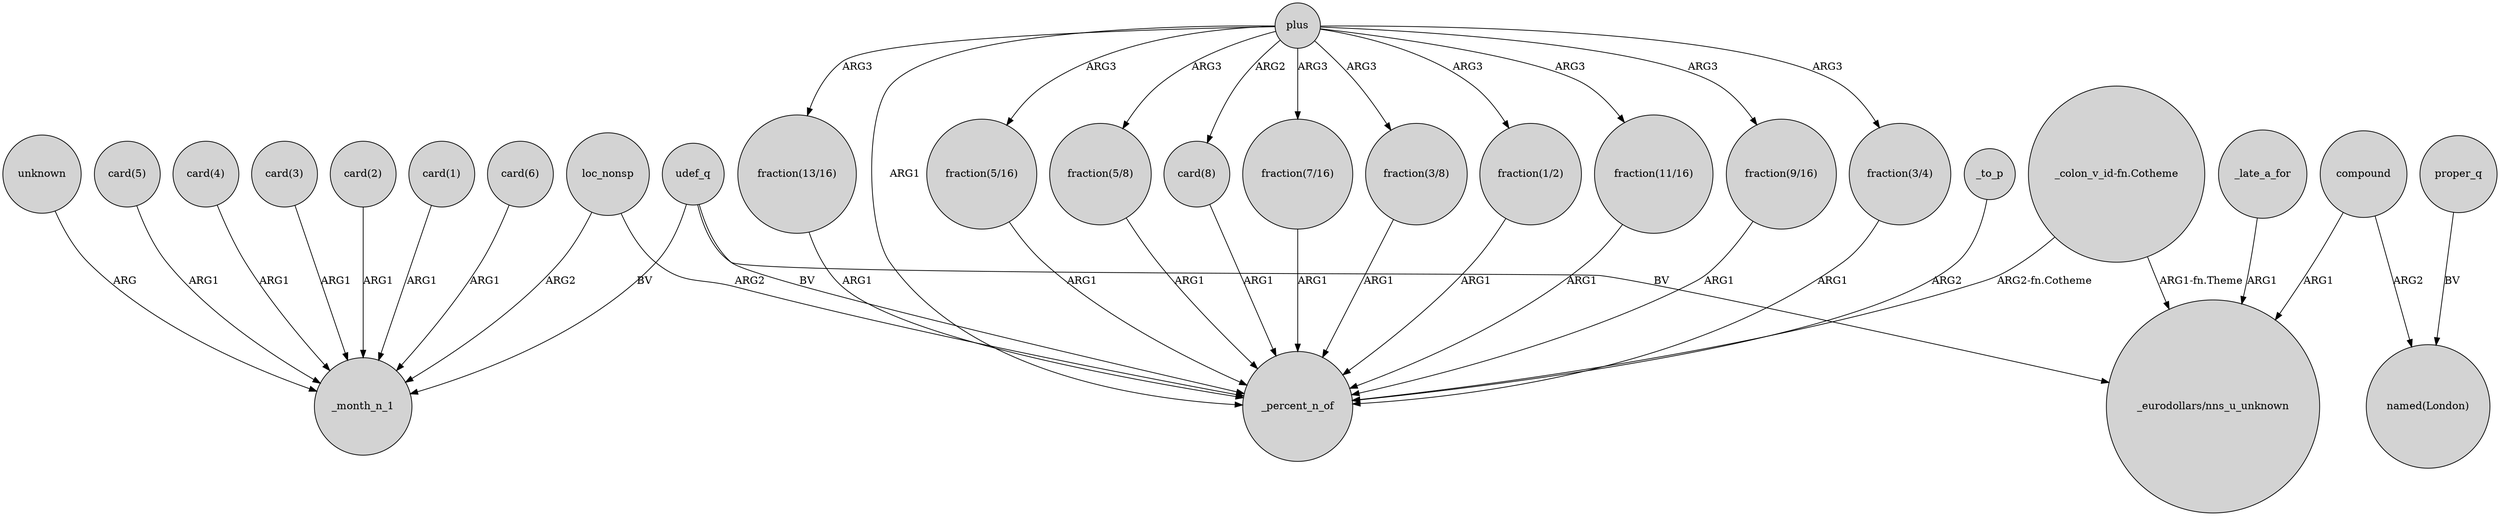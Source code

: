 digraph {
	node [shape=circle style=filled]
	udef_q -> _month_n_1 [label=BV]
	"fraction(13/16)" -> _percent_n_of [label=ARG1]
	plus -> "fraction(5/16)" [label=ARG3]
	"card(5)" -> _month_n_1 [label=ARG1]
	plus -> "fraction(5/8)" [label=ARG3]
	plus -> "card(8)" [label=ARG2]
	compound -> "named(London)" [label=ARG2]
	"fraction(7/16)" -> _percent_n_of [label=ARG1]
	"card(4)" -> _month_n_1 [label=ARG1]
	_late_a_for -> "_eurodollars/nns_u_unknown" [label=ARG1]
	"card(3)" -> _month_n_1 [label=ARG1]
	_to_p -> _percent_n_of [label=ARG2]
	"fraction(3/8)" -> _percent_n_of [label=ARG1]
	"fraction(5/16)" -> _percent_n_of [label=ARG1]
	"card(8)" -> _percent_n_of [label=ARG1]
	"card(2)" -> _month_n_1 [label=ARG1]
	loc_nonsp -> _month_n_1 [label=ARG2]
	plus -> _percent_n_of [label=ARG1]
	udef_q -> "_eurodollars/nns_u_unknown" [label=BV]
	plus -> "fraction(7/16)" [label=ARG3]
	"card(1)" -> _month_n_1 [label=ARG1]
	"fraction(1/2)" -> _percent_n_of [label=ARG1]
	"_colon_v_id-fn.Cotheme" -> "_eurodollars/nns_u_unknown" [label="ARG1-fn.Theme"]
	udef_q -> _percent_n_of [label=BV]
	plus -> "fraction(11/16)" [label=ARG3]
	"fraction(9/16)" -> _percent_n_of [label=ARG1]
	plus -> "fraction(3/8)" [label=ARG3]
	plus -> "fraction(13/16)" [label=ARG3]
	"fraction(11/16)" -> _percent_n_of [label=ARG1]
	proper_q -> "named(London)" [label=BV]
	"fraction(3/4)" -> _percent_n_of [label=ARG1]
	"_colon_v_id-fn.Cotheme" -> _percent_n_of [label="ARG2-fn.Cotheme"]
	"fraction(5/8)" -> _percent_n_of [label=ARG1]
	plus -> "fraction(3/4)" [label=ARG3]
	plus -> "fraction(9/16)" [label=ARG3]
	"card(6)" -> _month_n_1 [label=ARG1]
	plus -> "fraction(1/2)" [label=ARG3]
	compound -> "_eurodollars/nns_u_unknown" [label=ARG1]
	unknown -> _month_n_1 [label=ARG]
	loc_nonsp -> _percent_n_of [label=ARG2]
}
